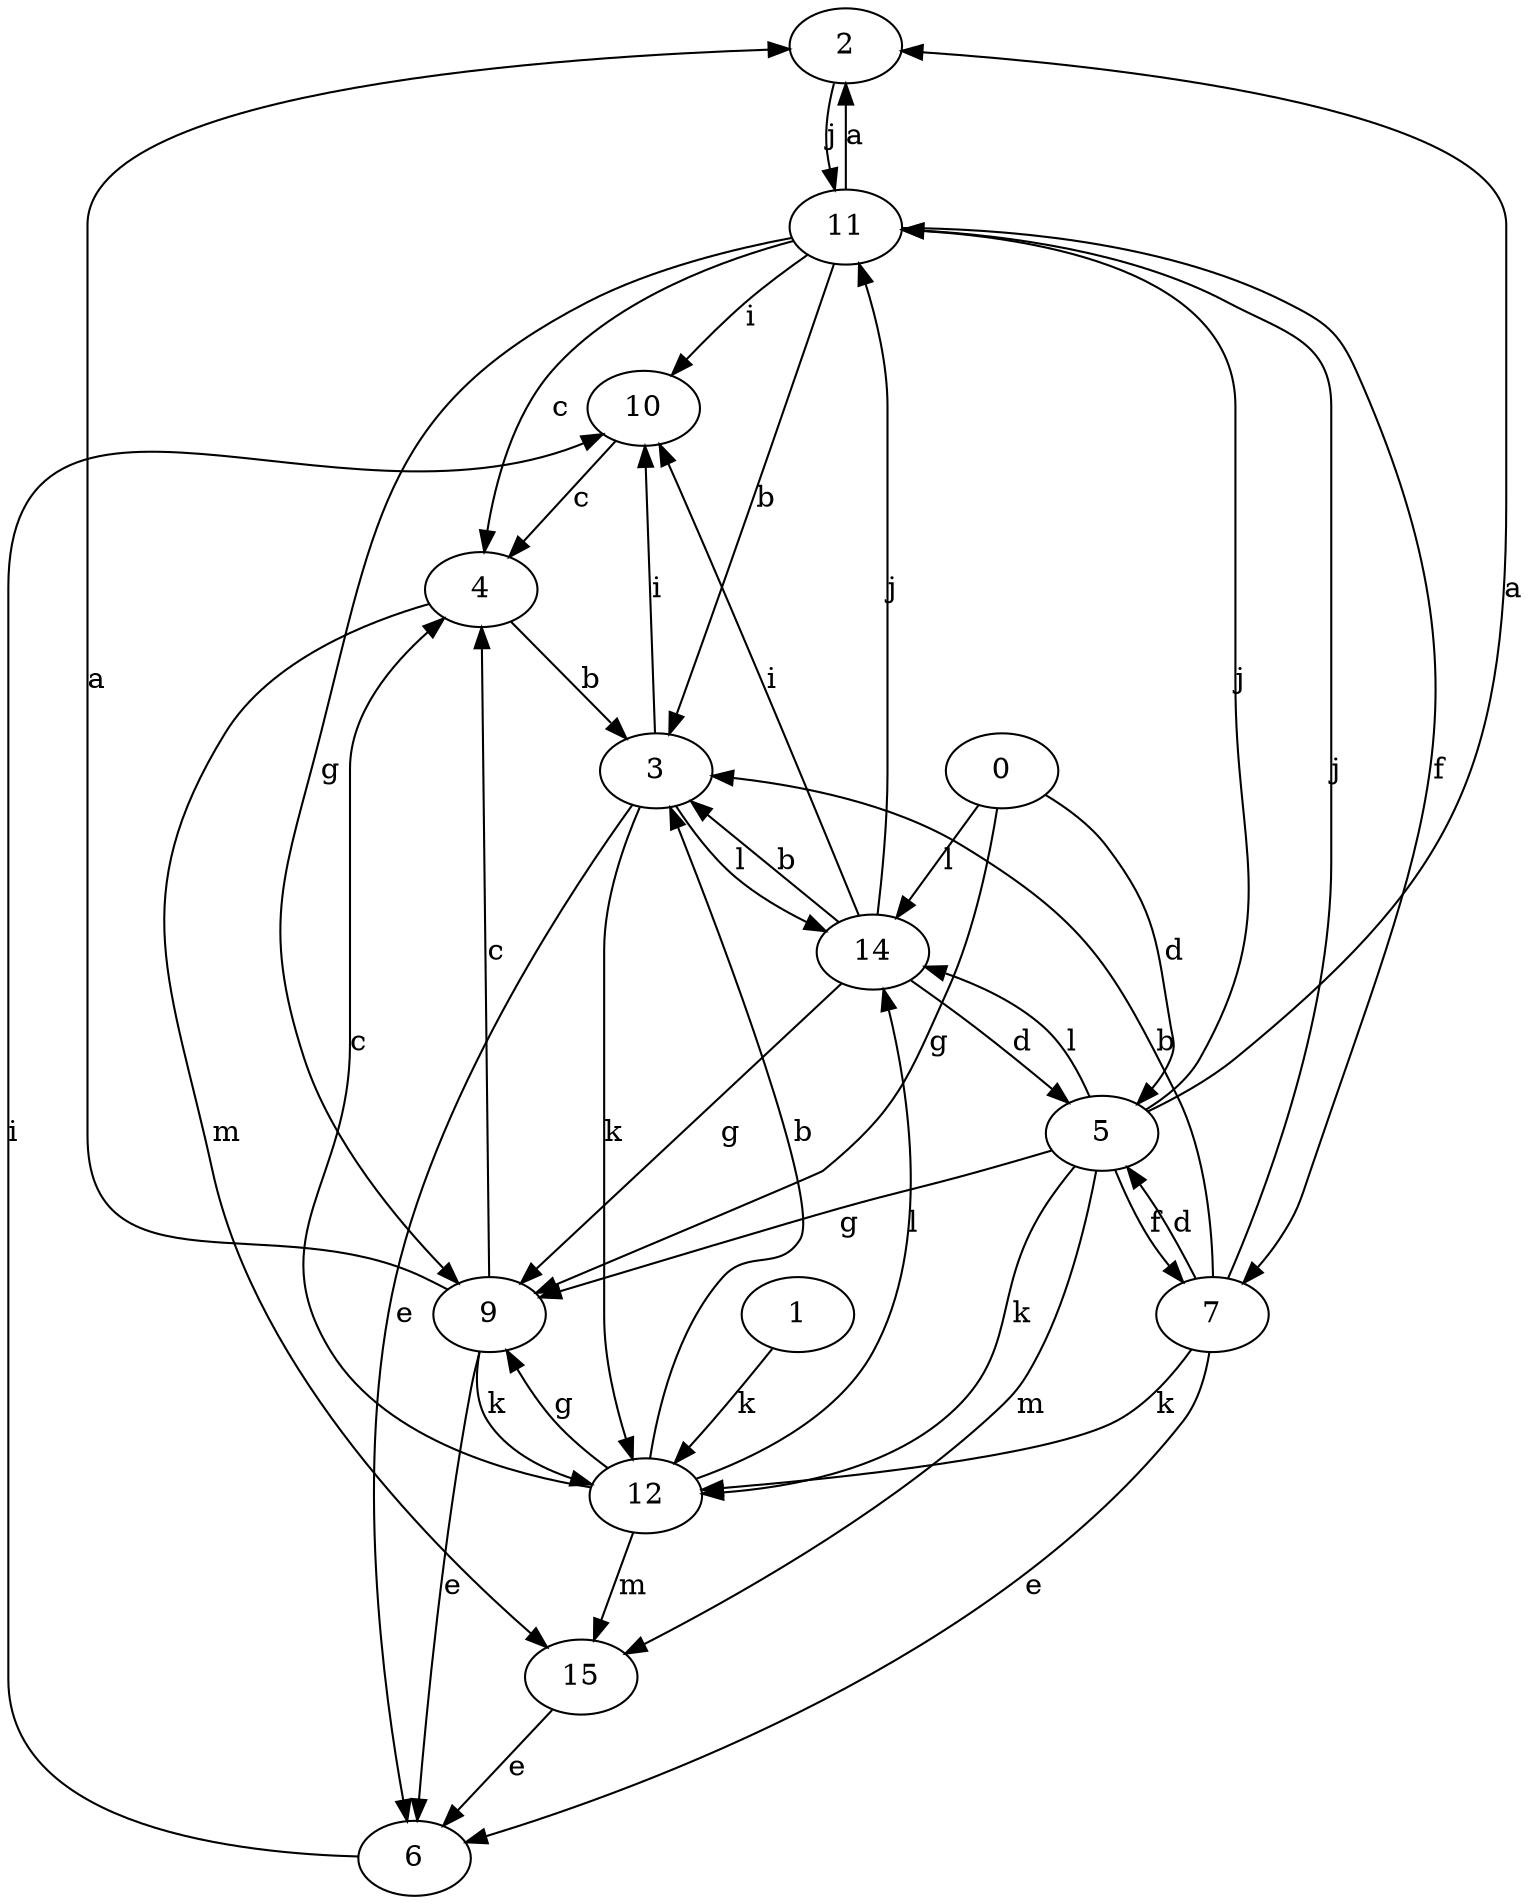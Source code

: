 strict digraph  {
2;
3;
4;
5;
6;
7;
9;
10;
11;
0;
12;
1;
14;
15;
2 -> 11  [label=j];
3 -> 6  [label=e];
3 -> 10  [label=i];
3 -> 12  [label=k];
3 -> 14  [label=l];
4 -> 3  [label=b];
4 -> 15  [label=m];
5 -> 2  [label=a];
5 -> 7  [label=f];
5 -> 9  [label=g];
5 -> 11  [label=j];
5 -> 12  [label=k];
5 -> 14  [label=l];
5 -> 15  [label=m];
6 -> 10  [label=i];
7 -> 3  [label=b];
7 -> 5  [label=d];
7 -> 6  [label=e];
7 -> 11  [label=j];
7 -> 12  [label=k];
9 -> 2  [label=a];
9 -> 4  [label=c];
9 -> 6  [label=e];
9 -> 12  [label=k];
10 -> 4  [label=c];
11 -> 2  [label=a];
11 -> 3  [label=b];
11 -> 4  [label=c];
11 -> 7  [label=f];
11 -> 9  [label=g];
11 -> 10  [label=i];
0 -> 5  [label=d];
0 -> 9  [label=g];
0 -> 14  [label=l];
12 -> 3  [label=b];
12 -> 4  [label=c];
12 -> 9  [label=g];
12 -> 14  [label=l];
12 -> 15  [label=m];
1 -> 12  [label=k];
14 -> 3  [label=b];
14 -> 5  [label=d];
14 -> 9  [label=g];
14 -> 10  [label=i];
14 -> 11  [label=j];
15 -> 6  [label=e];
}
